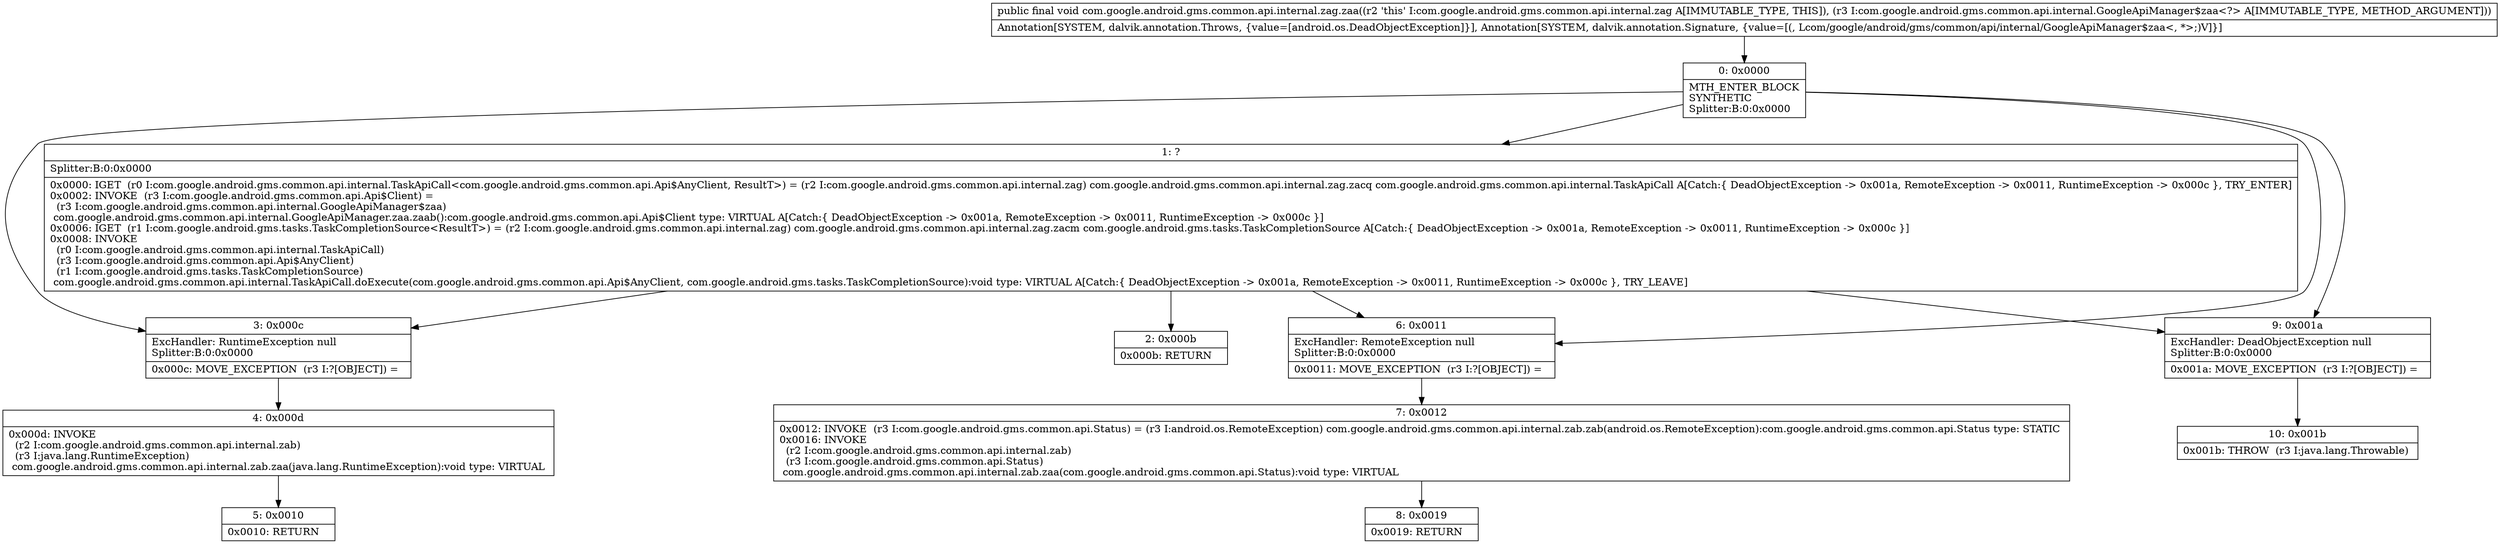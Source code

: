 digraph "CFG forcom.google.android.gms.common.api.internal.zag.zaa(Lcom\/google\/android\/gms\/common\/api\/internal\/GoogleApiManager$zaa;)V" {
Node_0 [shape=record,label="{0\:\ 0x0000|MTH_ENTER_BLOCK\lSYNTHETIC\lSplitter:B:0:0x0000\l}"];
Node_1 [shape=record,label="{1\:\ ?|Splitter:B:0:0x0000\l|0x0000: IGET  (r0 I:com.google.android.gms.common.api.internal.TaskApiCall\<com.google.android.gms.common.api.Api$AnyClient, ResultT\>) = (r2 I:com.google.android.gms.common.api.internal.zag) com.google.android.gms.common.api.internal.zag.zacq com.google.android.gms.common.api.internal.TaskApiCall A[Catch:\{ DeadObjectException \-\> 0x001a, RemoteException \-\> 0x0011, RuntimeException \-\> 0x000c \}, TRY_ENTER]\l0x0002: INVOKE  (r3 I:com.google.android.gms.common.api.Api$Client) = \l  (r3 I:com.google.android.gms.common.api.internal.GoogleApiManager$zaa)\l com.google.android.gms.common.api.internal.GoogleApiManager.zaa.zaab():com.google.android.gms.common.api.Api$Client type: VIRTUAL A[Catch:\{ DeadObjectException \-\> 0x001a, RemoteException \-\> 0x0011, RuntimeException \-\> 0x000c \}]\l0x0006: IGET  (r1 I:com.google.android.gms.tasks.TaskCompletionSource\<ResultT\>) = (r2 I:com.google.android.gms.common.api.internal.zag) com.google.android.gms.common.api.internal.zag.zacm com.google.android.gms.tasks.TaskCompletionSource A[Catch:\{ DeadObjectException \-\> 0x001a, RemoteException \-\> 0x0011, RuntimeException \-\> 0x000c \}]\l0x0008: INVOKE  \l  (r0 I:com.google.android.gms.common.api.internal.TaskApiCall)\l  (r3 I:com.google.android.gms.common.api.Api$AnyClient)\l  (r1 I:com.google.android.gms.tasks.TaskCompletionSource)\l com.google.android.gms.common.api.internal.TaskApiCall.doExecute(com.google.android.gms.common.api.Api$AnyClient, com.google.android.gms.tasks.TaskCompletionSource):void type: VIRTUAL A[Catch:\{ DeadObjectException \-\> 0x001a, RemoteException \-\> 0x0011, RuntimeException \-\> 0x000c \}, TRY_LEAVE]\l}"];
Node_2 [shape=record,label="{2\:\ 0x000b|0x000b: RETURN   \l}"];
Node_3 [shape=record,label="{3\:\ 0x000c|ExcHandler: RuntimeException null\lSplitter:B:0:0x0000\l|0x000c: MOVE_EXCEPTION  (r3 I:?[OBJECT]) =  \l}"];
Node_4 [shape=record,label="{4\:\ 0x000d|0x000d: INVOKE  \l  (r2 I:com.google.android.gms.common.api.internal.zab)\l  (r3 I:java.lang.RuntimeException)\l com.google.android.gms.common.api.internal.zab.zaa(java.lang.RuntimeException):void type: VIRTUAL \l}"];
Node_5 [shape=record,label="{5\:\ 0x0010|0x0010: RETURN   \l}"];
Node_6 [shape=record,label="{6\:\ 0x0011|ExcHandler: RemoteException null\lSplitter:B:0:0x0000\l|0x0011: MOVE_EXCEPTION  (r3 I:?[OBJECT]) =  \l}"];
Node_7 [shape=record,label="{7\:\ 0x0012|0x0012: INVOKE  (r3 I:com.google.android.gms.common.api.Status) = (r3 I:android.os.RemoteException) com.google.android.gms.common.api.internal.zab.zab(android.os.RemoteException):com.google.android.gms.common.api.Status type: STATIC \l0x0016: INVOKE  \l  (r2 I:com.google.android.gms.common.api.internal.zab)\l  (r3 I:com.google.android.gms.common.api.Status)\l com.google.android.gms.common.api.internal.zab.zaa(com.google.android.gms.common.api.Status):void type: VIRTUAL \l}"];
Node_8 [shape=record,label="{8\:\ 0x0019|0x0019: RETURN   \l}"];
Node_9 [shape=record,label="{9\:\ 0x001a|ExcHandler: DeadObjectException null\lSplitter:B:0:0x0000\l|0x001a: MOVE_EXCEPTION  (r3 I:?[OBJECT]) =  \l}"];
Node_10 [shape=record,label="{10\:\ 0x001b|0x001b: THROW  (r3 I:java.lang.Throwable) \l}"];
MethodNode[shape=record,label="{public final void com.google.android.gms.common.api.internal.zag.zaa((r2 'this' I:com.google.android.gms.common.api.internal.zag A[IMMUTABLE_TYPE, THIS]), (r3 I:com.google.android.gms.common.api.internal.GoogleApiManager$zaa\<?\> A[IMMUTABLE_TYPE, METHOD_ARGUMENT]))  | Annotation[SYSTEM, dalvik.annotation.Throws, \{value=[android.os.DeadObjectException]\}], Annotation[SYSTEM, dalvik.annotation.Signature, \{value=[(, Lcom\/google\/android\/gms\/common\/api\/internal\/GoogleApiManager$zaa\<, *\>;)V]\}]\l}"];
MethodNode -> Node_0;
Node_0 -> Node_1;
Node_0 -> Node_9;
Node_0 -> Node_6;
Node_0 -> Node_3;
Node_1 -> Node_2;
Node_1 -> Node_9;
Node_1 -> Node_6;
Node_1 -> Node_3;
Node_3 -> Node_4;
Node_4 -> Node_5;
Node_6 -> Node_7;
Node_7 -> Node_8;
Node_9 -> Node_10;
}

